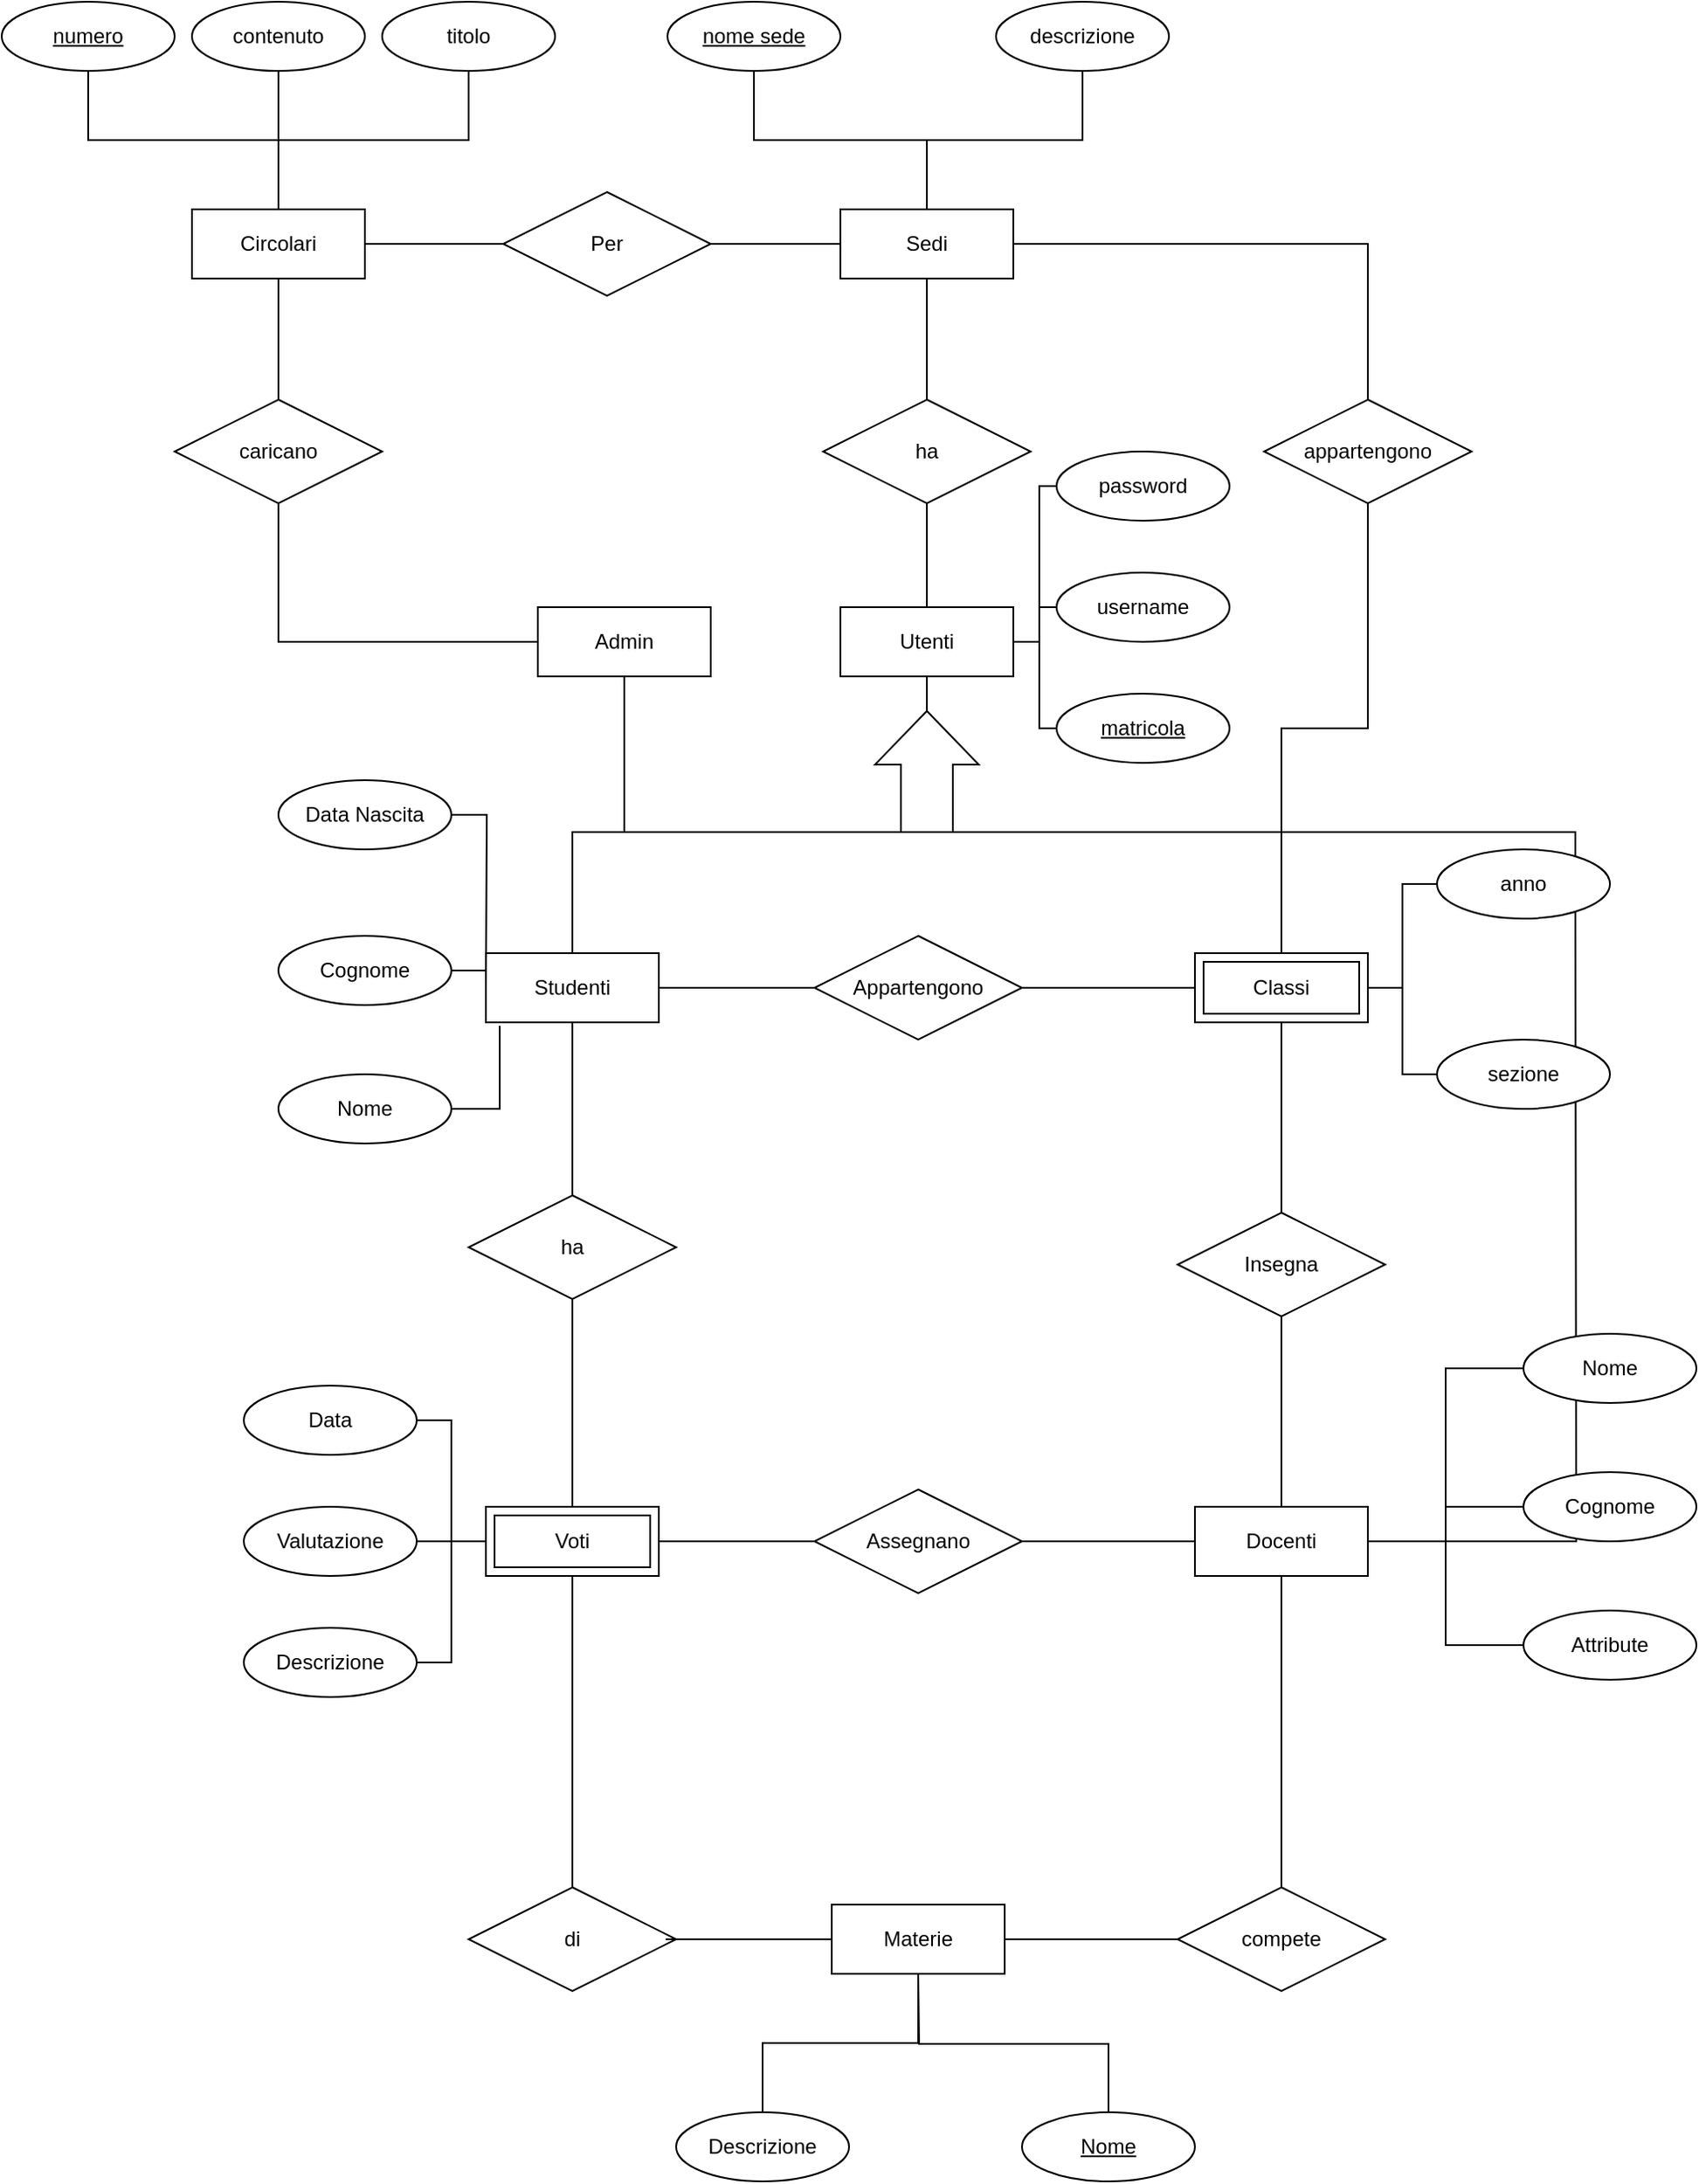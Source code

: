 <mxfile version="14.5.10" type="device"><diagram id="R2lEEEUBdFMjLlhIrx00" name="Page-1"><mxGraphModel dx="2568" dy="2062" grid="1" gridSize="10" guides="1" tooltips="1" connect="1" arrows="1" fold="1" page="1" pageScale="1" pageWidth="850" pageHeight="1100" math="0" shadow="0" extFonts="Permanent Marker^https://fonts.googleapis.com/css?family=Permanent+Marker"><root><mxCell id="0"/><mxCell id="1" parent="0"/><mxCell id="u5RsJrl81o9TGWj8ofD9-92" style="edgeStyle=orthogonalEdgeStyle;rounded=0;orthogonalLoop=1;jettySize=auto;html=1;exitX=0.5;exitY=1;exitDx=0;exitDy=0;entryX=1;entryY=0.5;entryDx=0;entryDy=0;entryPerimeter=0;endArrow=none;endFill=0;" parent="1" source="u5RsJrl81o9TGWj8ofD9-45" target="u5RsJrl81o9TGWj8ofD9-91" edge="1"><mxGeometry relative="1" as="geometry"/></mxCell><mxCell id="HZ6vyrUgXhkD_WY-wSy1-27" style="edgeStyle=orthogonalEdgeStyle;rounded=0;orthogonalLoop=1;jettySize=auto;html=1;exitX=1;exitY=0.5;exitDx=0;exitDy=0;entryX=0;entryY=0.5;entryDx=0;entryDy=0;endArrow=none;endFill=0;" edge="1" parent="1" source="u5RsJrl81o9TGWj8ofD9-45" target="u5RsJrl81o9TGWj8ofD9-46"><mxGeometry relative="1" as="geometry"><Array as="points"><mxPoint x="460" y="150"/><mxPoint x="460" y="60"/></Array></mxGeometry></mxCell><mxCell id="HZ6vyrUgXhkD_WY-wSy1-28" style="edgeStyle=orthogonalEdgeStyle;rounded=0;orthogonalLoop=1;jettySize=auto;html=1;exitX=1;exitY=0.5;exitDx=0;exitDy=0;endArrow=none;endFill=0;" edge="1" parent="1" source="u5RsJrl81o9TGWj8ofD9-45"><mxGeometry relative="1" as="geometry"><mxPoint x="460" y="130" as="targetPoint"/></mxGeometry></mxCell><mxCell id="HZ6vyrUgXhkD_WY-wSy1-29" style="edgeStyle=orthogonalEdgeStyle;rounded=0;orthogonalLoop=1;jettySize=auto;html=1;exitX=1;exitY=0.5;exitDx=0;exitDy=0;entryX=0;entryY=0.5;entryDx=0;entryDy=0;endArrow=none;endFill=0;" edge="1" parent="1" source="u5RsJrl81o9TGWj8ofD9-45" target="u5RsJrl81o9TGWj8ofD9-48"><mxGeometry relative="1" as="geometry"><Array as="points"><mxPoint x="460" y="150"/><mxPoint x="460" y="200"/></Array></mxGeometry></mxCell><mxCell id="u5RsJrl81o9TGWj8ofD9-45" value="Utenti" style="whiteSpace=wrap;html=1;align=center;" parent="1" vertex="1"><mxGeometry x="345" y="130" width="100" height="40" as="geometry"/></mxCell><mxCell id="u5RsJrl81o9TGWj8ofD9-46" value="password" style="ellipse;whiteSpace=wrap;html=1;align=center;" parent="1" vertex="1"><mxGeometry x="470" y="40" width="100" height="40" as="geometry"/></mxCell><mxCell id="HZ6vyrUgXhkD_WY-wSy1-43" style="edgeStyle=orthogonalEdgeStyle;rounded=0;orthogonalLoop=1;jettySize=auto;html=1;exitX=0;exitY=0.5;exitDx=0;exitDy=0;endArrow=none;endFill=0;" edge="1" parent="1" source="u5RsJrl81o9TGWj8ofD9-47"><mxGeometry relative="1" as="geometry"><mxPoint x="460" y="130" as="targetPoint"/></mxGeometry></mxCell><mxCell id="u5RsJrl81o9TGWj8ofD9-47" value="username" style="ellipse;whiteSpace=wrap;html=1;align=center;" parent="1" vertex="1"><mxGeometry x="470" y="110" width="100" height="40" as="geometry"/></mxCell><mxCell id="u5RsJrl81o9TGWj8ofD9-48" value="matricola" style="ellipse;whiteSpace=wrap;html=1;align=center;fontStyle=4;" parent="1" vertex="1"><mxGeometry x="470" y="180" width="100" height="40" as="geometry"/></mxCell><mxCell id="u5RsJrl81o9TGWj8ofD9-53" value="Studenti" style="whiteSpace=wrap;html=1;align=center;" parent="1" vertex="1"><mxGeometry x="140" y="330" width="100" height="40" as="geometry"/></mxCell><mxCell id="u5RsJrl81o9TGWj8ofD9-66" style="edgeStyle=orthogonalEdgeStyle;rounded=0;orthogonalLoop=1;jettySize=auto;html=1;exitX=0;exitY=0.5;exitDx=0;exitDy=0;endArrow=none;endFill=0;" parent="1" source="u5RsJrl81o9TGWj8ofD9-59" target="u5RsJrl81o9TGWj8ofD9-53" edge="1"><mxGeometry relative="1" as="geometry"/></mxCell><mxCell id="u5RsJrl81o9TGWj8ofD9-68" style="edgeStyle=orthogonalEdgeStyle;rounded=0;orthogonalLoop=1;jettySize=auto;html=1;exitX=1;exitY=0.5;exitDx=0;exitDy=0;entryX=0;entryY=0.5;entryDx=0;entryDy=0;endArrow=none;endFill=0;" parent="1" source="u5RsJrl81o9TGWj8ofD9-59" target="u5RsJrl81o9TGWj8ofD9-67" edge="1"><mxGeometry relative="1" as="geometry"/></mxCell><mxCell id="u5RsJrl81o9TGWj8ofD9-59" value="Appartengono" style="shape=rhombus;perimeter=rhombusPerimeter;whiteSpace=wrap;html=1;align=center;" parent="1" vertex="1"><mxGeometry x="330" y="320" width="120" height="60" as="geometry"/></mxCell><mxCell id="u5RsJrl81o9TGWj8ofD9-107" style="edgeStyle=orthogonalEdgeStyle;rounded=0;orthogonalLoop=1;jettySize=auto;html=1;exitX=1;exitY=0.5;exitDx=0;exitDy=0;entryX=0;entryY=0.5;entryDx=0;entryDy=0;endArrow=none;endFill=0;" parent="1" source="u5RsJrl81o9TGWj8ofD9-67" target="u5RsJrl81o9TGWj8ofD9-106" edge="1"><mxGeometry relative="1" as="geometry"/></mxCell><mxCell id="u5RsJrl81o9TGWj8ofD9-67" value="Classi" style="shape=ext;margin=3;double=1;whiteSpace=wrap;html=1;align=center;" parent="1" vertex="1"><mxGeometry x="550" y="330" width="100" height="40" as="geometry"/></mxCell><mxCell id="u5RsJrl81o9TGWj8ofD9-75" style="edgeStyle=orthogonalEdgeStyle;rounded=0;orthogonalLoop=1;jettySize=auto;html=1;exitX=0;exitY=0.5;exitDx=0;exitDy=0;endArrow=none;endFill=0;" parent="1" source="u5RsJrl81o9TGWj8ofD9-69" target="u5RsJrl81o9TGWj8ofD9-74" edge="1"><mxGeometry relative="1" as="geometry"/></mxCell><mxCell id="u5RsJrl81o9TGWj8ofD9-95" style="edgeStyle=orthogonalEdgeStyle;rounded=0;orthogonalLoop=1;jettySize=auto;html=1;exitX=1;exitY=0.5;exitDx=0;exitDy=0;endArrow=none;endFill=0;" parent="1" source="u5RsJrl81o9TGWj8ofD9-69" edge="1"><mxGeometry relative="1" as="geometry"><mxPoint x="770" y="290" as="targetPoint"/></mxGeometry></mxCell><mxCell id="u5RsJrl81o9TGWj8ofD9-69" value="Docenti" style="whiteSpace=wrap;html=1;align=center;" parent="1" vertex="1"><mxGeometry x="550" y="650" width="100" height="40" as="geometry"/></mxCell><mxCell id="u5RsJrl81o9TGWj8ofD9-72" style="edgeStyle=orthogonalEdgeStyle;rounded=0;orthogonalLoop=1;jettySize=auto;html=1;exitX=0.5;exitY=1;exitDx=0;exitDy=0;entryX=0.5;entryY=0;entryDx=0;entryDy=0;endArrow=none;endFill=0;" parent="1" source="u5RsJrl81o9TGWj8ofD9-71" target="u5RsJrl81o9TGWj8ofD9-69" edge="1"><mxGeometry relative="1" as="geometry"/></mxCell><mxCell id="u5RsJrl81o9TGWj8ofD9-73" style="edgeStyle=orthogonalEdgeStyle;rounded=0;orthogonalLoop=1;jettySize=auto;html=1;exitX=0.5;exitY=0;exitDx=0;exitDy=0;entryX=0.5;entryY=1;entryDx=0;entryDy=0;endArrow=none;endFill=0;" parent="1" source="u5RsJrl81o9TGWj8ofD9-71" target="u5RsJrl81o9TGWj8ofD9-67" edge="1"><mxGeometry relative="1" as="geometry"/></mxCell><mxCell id="u5RsJrl81o9TGWj8ofD9-71" value="Insegna" style="shape=rhombus;perimeter=rhombusPerimeter;whiteSpace=wrap;html=1;align=center;" parent="1" vertex="1"><mxGeometry x="540" y="480" width="120" height="60" as="geometry"/></mxCell><mxCell id="u5RsJrl81o9TGWj8ofD9-79" style="edgeStyle=orthogonalEdgeStyle;rounded=0;orthogonalLoop=1;jettySize=auto;html=1;exitX=0;exitY=0.5;exitDx=0;exitDy=0;entryX=1;entryY=0.5;entryDx=0;entryDy=0;endArrow=none;endFill=0;" parent="1" source="u5RsJrl81o9TGWj8ofD9-74" target="u5RsJrl81o9TGWj8ofD9-78" edge="1"><mxGeometry relative="1" as="geometry"/></mxCell><mxCell id="u5RsJrl81o9TGWj8ofD9-74" value="Assegnano" style="shape=rhombus;perimeter=rhombusPerimeter;whiteSpace=wrap;html=1;align=center;" parent="1" vertex="1"><mxGeometry x="330" y="640" width="120" height="60" as="geometry"/></mxCell><mxCell id="u5RsJrl81o9TGWj8ofD9-78" value="Voti" style="shape=ext;margin=3;double=1;whiteSpace=wrap;html=1;align=center;" parent="1" vertex="1"><mxGeometry x="140" y="650" width="100" height="40" as="geometry"/></mxCell><mxCell id="u5RsJrl81o9TGWj8ofD9-81" style="edgeStyle=orthogonalEdgeStyle;rounded=0;orthogonalLoop=1;jettySize=auto;html=1;exitX=0.5;exitY=0;exitDx=0;exitDy=0;entryX=0.5;entryY=1;entryDx=0;entryDy=0;endArrow=none;endFill=0;" parent="1" source="u5RsJrl81o9TGWj8ofD9-80" target="u5RsJrl81o9TGWj8ofD9-53" edge="1"><mxGeometry relative="1" as="geometry"/></mxCell><mxCell id="u5RsJrl81o9TGWj8ofD9-82" style="edgeStyle=orthogonalEdgeStyle;rounded=0;orthogonalLoop=1;jettySize=auto;html=1;exitX=0.5;exitY=1;exitDx=0;exitDy=0;entryX=0.5;entryY=0;entryDx=0;entryDy=0;endArrow=none;endFill=0;" parent="1" source="u5RsJrl81o9TGWj8ofD9-80" target="u5RsJrl81o9TGWj8ofD9-78" edge="1"><mxGeometry relative="1" as="geometry"/></mxCell><mxCell id="u5RsJrl81o9TGWj8ofD9-80" value="ha" style="shape=rhombus;perimeter=rhombusPerimeter;whiteSpace=wrap;html=1;align=center;" parent="1" vertex="1"><mxGeometry x="130" y="470" width="120" height="60" as="geometry"/></mxCell><mxCell id="u5RsJrl81o9TGWj8ofD9-85" style="edgeStyle=orthogonalEdgeStyle;rounded=0;orthogonalLoop=1;jettySize=auto;html=1;exitX=0.5;exitY=0;exitDx=0;exitDy=0;entryX=0.5;entryY=1;entryDx=0;entryDy=0;endArrow=none;endFill=0;" parent="1" source="u5RsJrl81o9TGWj8ofD9-83" target="u5RsJrl81o9TGWj8ofD9-78" edge="1"><mxGeometry relative="1" as="geometry"/></mxCell><mxCell id="u5RsJrl81o9TGWj8ofD9-83" value="di" style="shape=rhombus;perimeter=rhombusPerimeter;whiteSpace=wrap;html=1;align=center;" parent="1" vertex="1"><mxGeometry x="130" y="870" width="120" height="60" as="geometry"/></mxCell><mxCell id="u5RsJrl81o9TGWj8ofD9-87" style="edgeStyle=orthogonalEdgeStyle;rounded=0;orthogonalLoop=1;jettySize=auto;html=1;exitX=0;exitY=0.5;exitDx=0;exitDy=0;entryX=0.95;entryY=0.5;entryDx=0;entryDy=0;entryPerimeter=0;endArrow=none;endFill=0;" parent="1" source="u5RsJrl81o9TGWj8ofD9-86" target="u5RsJrl81o9TGWj8ofD9-83" edge="1"><mxGeometry relative="1" as="geometry"/></mxCell><mxCell id="u5RsJrl81o9TGWj8ofD9-86" value="Materie" style="whiteSpace=wrap;html=1;align=center;" parent="1" vertex="1"><mxGeometry x="340" y="880" width="100" height="40" as="geometry"/></mxCell><mxCell id="u5RsJrl81o9TGWj8ofD9-89" style="edgeStyle=orthogonalEdgeStyle;rounded=0;orthogonalLoop=1;jettySize=auto;html=1;exitX=0.5;exitY=0;exitDx=0;exitDy=0;entryX=0.5;entryY=1;entryDx=0;entryDy=0;endArrow=none;endFill=0;" parent="1" source="u5RsJrl81o9TGWj8ofD9-88" target="u5RsJrl81o9TGWj8ofD9-69" edge="1"><mxGeometry relative="1" as="geometry"/></mxCell><mxCell id="u5RsJrl81o9TGWj8ofD9-90" style="edgeStyle=orthogonalEdgeStyle;rounded=0;orthogonalLoop=1;jettySize=auto;html=1;exitX=0;exitY=0.5;exitDx=0;exitDy=0;endArrow=none;endFill=0;" parent="1" source="u5RsJrl81o9TGWj8ofD9-88" target="u5RsJrl81o9TGWj8ofD9-86" edge="1"><mxGeometry relative="1" as="geometry"/></mxCell><mxCell id="u5RsJrl81o9TGWj8ofD9-88" value="compete" style="shape=rhombus;perimeter=rhombusPerimeter;whiteSpace=wrap;html=1;align=center;" parent="1" vertex="1"><mxGeometry x="540" y="870" width="120" height="60" as="geometry"/></mxCell><mxCell id="u5RsJrl81o9TGWj8ofD9-93" style="edgeStyle=orthogonalEdgeStyle;rounded=0;orthogonalLoop=1;jettySize=auto;html=1;exitX=0;exitY=0;exitDx=0;exitDy=15;exitPerimeter=0;endArrow=none;endFill=0;" parent="1" source="u5RsJrl81o9TGWj8ofD9-91" target="u5RsJrl81o9TGWj8ofD9-53" edge="1"><mxGeometry relative="1" as="geometry"><Array as="points"><mxPoint x="190" y="260"/></Array></mxGeometry></mxCell><mxCell id="u5RsJrl81o9TGWj8ofD9-94" style="edgeStyle=orthogonalEdgeStyle;rounded=0;orthogonalLoop=1;jettySize=auto;html=1;exitX=0;exitY=0;exitDx=0;exitDy=45;exitPerimeter=0;endArrow=none;endFill=0;" parent="1" source="u5RsJrl81o9TGWj8ofD9-91" edge="1"><mxGeometry relative="1" as="geometry"><mxPoint x="770" y="300" as="targetPoint"/><Array as="points"><mxPoint x="770" y="260"/></Array></mxGeometry></mxCell><mxCell id="u5RsJrl81o9TGWj8ofD9-91" value="" style="shape=singleArrow;direction=north;whiteSpace=wrap;html=1;arrowWidth=0.5;arrowSize=0.443;" parent="1" vertex="1"><mxGeometry x="365" y="190" width="60" height="70" as="geometry"/></mxCell><mxCell id="u5RsJrl81o9TGWj8ofD9-101" style="edgeStyle=orthogonalEdgeStyle;rounded=0;orthogonalLoop=1;jettySize=auto;html=1;exitX=1;exitY=0.5;exitDx=0;exitDy=0;endArrow=none;endFill=0;" parent="1" source="u5RsJrl81o9TGWj8ofD9-97" edge="1"><mxGeometry relative="1" as="geometry"><mxPoint x="140" y="350" as="targetPoint"/></mxGeometry></mxCell><mxCell id="u5RsJrl81o9TGWj8ofD9-97" value="Data Nascita" style="ellipse;whiteSpace=wrap;html=1;align=center;" parent="1" vertex="1"><mxGeometry x="20" y="230" width="100" height="40" as="geometry"/></mxCell><mxCell id="u5RsJrl81o9TGWj8ofD9-100" style="edgeStyle=orthogonalEdgeStyle;rounded=0;orthogonalLoop=1;jettySize=auto;html=1;exitX=1;exitY=0.5;exitDx=0;exitDy=0;endArrow=none;endFill=0;" parent="1" source="u5RsJrl81o9TGWj8ofD9-98" target="u5RsJrl81o9TGWj8ofD9-53" edge="1"><mxGeometry relative="1" as="geometry"/></mxCell><mxCell id="u5RsJrl81o9TGWj8ofD9-98" value="Cognome" style="ellipse;whiteSpace=wrap;html=1;align=center;" parent="1" vertex="1"><mxGeometry x="20" y="320" width="100" height="40" as="geometry"/></mxCell><mxCell id="u5RsJrl81o9TGWj8ofD9-102" style="edgeStyle=orthogonalEdgeStyle;rounded=0;orthogonalLoop=1;jettySize=auto;html=1;exitX=1;exitY=0.5;exitDx=0;exitDy=0;entryX=0.08;entryY=1.05;entryDx=0;entryDy=0;entryPerimeter=0;endArrow=none;endFill=0;" parent="1" source="u5RsJrl81o9TGWj8ofD9-99" target="u5RsJrl81o9TGWj8ofD9-53" edge="1"><mxGeometry relative="1" as="geometry"/></mxCell><mxCell id="u5RsJrl81o9TGWj8ofD9-99" value="Nome" style="ellipse;whiteSpace=wrap;html=1;align=center;" parent="1" vertex="1"><mxGeometry x="20" y="400" width="100" height="40" as="geometry"/></mxCell><mxCell id="u5RsJrl81o9TGWj8ofD9-104" style="edgeStyle=orthogonalEdgeStyle;rounded=0;orthogonalLoop=1;jettySize=auto;html=1;exitX=0;exitY=0.5;exitDx=0;exitDy=0;entryX=1;entryY=0.5;entryDx=0;entryDy=0;endArrow=none;endFill=0;" parent="1" source="u5RsJrl81o9TGWj8ofD9-103" target="u5RsJrl81o9TGWj8ofD9-67" edge="1"><mxGeometry relative="1" as="geometry"/></mxCell><mxCell id="u5RsJrl81o9TGWj8ofD9-103" value="anno" style="ellipse;whiteSpace=wrap;html=1;align=center;" parent="1" vertex="1"><mxGeometry x="690" y="270" width="100" height="40" as="geometry"/></mxCell><mxCell id="u5RsJrl81o9TGWj8ofD9-106" value="sezione" style="ellipse;whiteSpace=wrap;html=1;align=center;" parent="1" vertex="1"><mxGeometry x="690" y="380" width="100" height="40" as="geometry"/></mxCell><mxCell id="u5RsJrl81o9TGWj8ofD9-113" style="edgeStyle=orthogonalEdgeStyle;rounded=0;orthogonalLoop=1;jettySize=auto;html=1;exitX=0;exitY=0.5;exitDx=0;exitDy=0;entryX=1;entryY=0.5;entryDx=0;entryDy=0;endArrow=none;endFill=0;" parent="1" source="u5RsJrl81o9TGWj8ofD9-108" target="u5RsJrl81o9TGWj8ofD9-69" edge="1"><mxGeometry relative="1" as="geometry"/></mxCell><mxCell id="u5RsJrl81o9TGWj8ofD9-108" value="Nome" style="ellipse;whiteSpace=wrap;html=1;align=center;" parent="1" vertex="1"><mxGeometry x="740" y="550" width="100" height="40" as="geometry"/></mxCell><mxCell id="u5RsJrl81o9TGWj8ofD9-114" style="edgeStyle=orthogonalEdgeStyle;rounded=0;orthogonalLoop=1;jettySize=auto;html=1;exitX=0;exitY=0.5;exitDx=0;exitDy=0;entryX=1;entryY=0.5;entryDx=0;entryDy=0;endArrow=none;endFill=0;" parent="1" source="u5RsJrl81o9TGWj8ofD9-110" target="u5RsJrl81o9TGWj8ofD9-69" edge="1"><mxGeometry relative="1" as="geometry"/></mxCell><mxCell id="u5RsJrl81o9TGWj8ofD9-110" value="Cognome" style="ellipse;whiteSpace=wrap;html=1;align=center;" parent="1" vertex="1"><mxGeometry x="740" y="630" width="100" height="40" as="geometry"/></mxCell><mxCell id="u5RsJrl81o9TGWj8ofD9-115" style="edgeStyle=orthogonalEdgeStyle;rounded=0;orthogonalLoop=1;jettySize=auto;html=1;exitX=0;exitY=0.5;exitDx=0;exitDy=0;entryX=1;entryY=0.5;entryDx=0;entryDy=0;endArrow=none;endFill=0;" parent="1" source="u5RsJrl81o9TGWj8ofD9-112" target="u5RsJrl81o9TGWj8ofD9-69" edge="1"><mxGeometry relative="1" as="geometry"/></mxCell><mxCell id="u5RsJrl81o9TGWj8ofD9-112" value="Attribute" style="ellipse;whiteSpace=wrap;html=1;align=center;" parent="1" vertex="1"><mxGeometry x="740" y="710" width="100" height="40" as="geometry"/></mxCell><mxCell id="u5RsJrl81o9TGWj8ofD9-119" style="edgeStyle=orthogonalEdgeStyle;rounded=0;orthogonalLoop=1;jettySize=auto;html=1;exitX=1;exitY=0.5;exitDx=0;exitDy=0;entryX=0;entryY=0.5;entryDx=0;entryDy=0;endArrow=none;endFill=0;" parent="1" source="u5RsJrl81o9TGWj8ofD9-116" target="u5RsJrl81o9TGWj8ofD9-78" edge="1"><mxGeometry relative="1" as="geometry"/></mxCell><mxCell id="u5RsJrl81o9TGWj8ofD9-116" value="Data" style="ellipse;whiteSpace=wrap;html=1;align=center;" parent="1" vertex="1"><mxGeometry y="580" width="100" height="40" as="geometry"/></mxCell><mxCell id="u5RsJrl81o9TGWj8ofD9-120" style="edgeStyle=orthogonalEdgeStyle;rounded=0;orthogonalLoop=1;jettySize=auto;html=1;exitX=1;exitY=0.5;exitDx=0;exitDy=0;endArrow=none;endFill=0;" parent="1" source="u5RsJrl81o9TGWj8ofD9-117" target="u5RsJrl81o9TGWj8ofD9-78" edge="1"><mxGeometry relative="1" as="geometry"/></mxCell><mxCell id="u5RsJrl81o9TGWj8ofD9-117" value="Valutazione" style="ellipse;whiteSpace=wrap;html=1;align=center;" parent="1" vertex="1"><mxGeometry y="650" width="100" height="40" as="geometry"/></mxCell><mxCell id="u5RsJrl81o9TGWj8ofD9-121" style="edgeStyle=orthogonalEdgeStyle;rounded=0;orthogonalLoop=1;jettySize=auto;html=1;exitX=1;exitY=0.5;exitDx=0;exitDy=0;entryX=0;entryY=0.5;entryDx=0;entryDy=0;endArrow=none;endFill=0;" parent="1" source="u5RsJrl81o9TGWj8ofD9-118" target="u5RsJrl81o9TGWj8ofD9-78" edge="1"><mxGeometry relative="1" as="geometry"/></mxCell><mxCell id="u5RsJrl81o9TGWj8ofD9-118" value="Descrizione" style="ellipse;whiteSpace=wrap;html=1;align=center;" parent="1" vertex="1"><mxGeometry y="720" width="100" height="40" as="geometry"/></mxCell><mxCell id="u5RsJrl81o9TGWj8ofD9-123" style="edgeStyle=orthogonalEdgeStyle;rounded=0;orthogonalLoop=1;jettySize=auto;html=1;exitX=0.5;exitY=0;exitDx=0;exitDy=0;entryX=0.5;entryY=1;entryDx=0;entryDy=0;endArrow=none;endFill=0;" parent="1" source="u5RsJrl81o9TGWj8ofD9-122" target="u5RsJrl81o9TGWj8ofD9-86" edge="1"><mxGeometry relative="1" as="geometry"/></mxCell><mxCell id="u5RsJrl81o9TGWj8ofD9-122" value="Descrizione" style="ellipse;whiteSpace=wrap;html=1;align=center;" parent="1" vertex="1"><mxGeometry x="250" y="1000" width="100" height="40" as="geometry"/></mxCell><mxCell id="u5RsJrl81o9TGWj8ofD9-126" style="edgeStyle=orthogonalEdgeStyle;rounded=0;orthogonalLoop=1;jettySize=auto;html=1;exitX=0.5;exitY=0;exitDx=0;exitDy=0;endArrow=none;endFill=0;" parent="1" source="u5RsJrl81o9TGWj8ofD9-125" edge="1"><mxGeometry relative="1" as="geometry"><mxPoint x="390" y="920" as="targetPoint"/></mxGeometry></mxCell><mxCell id="u5RsJrl81o9TGWj8ofD9-125" value="Nome" style="ellipse;whiteSpace=wrap;html=1;align=center;fontStyle=4;" parent="1" vertex="1"><mxGeometry x="450" y="1000" width="100" height="40" as="geometry"/></mxCell><mxCell id="HZ6vyrUgXhkD_WY-wSy1-26" style="edgeStyle=orthogonalEdgeStyle;rounded=0;orthogonalLoop=1;jettySize=auto;html=1;exitX=0.5;exitY=1;exitDx=0;exitDy=0;entryX=0.5;entryY=0;entryDx=0;entryDy=0;endArrow=none;endFill=0;" edge="1" parent="1" source="HZ6vyrUgXhkD_WY-wSy1-5" target="HZ6vyrUgXhkD_WY-wSy1-18"><mxGeometry relative="1" as="geometry"/></mxCell><mxCell id="HZ6vyrUgXhkD_WY-wSy1-45" style="edgeStyle=orthogonalEdgeStyle;rounded=0;orthogonalLoop=1;jettySize=auto;html=1;exitX=1;exitY=0.5;exitDx=0;exitDy=0;entryX=0.5;entryY=0;entryDx=0;entryDy=0;endArrow=none;endFill=0;" edge="1" parent="1" source="HZ6vyrUgXhkD_WY-wSy1-5" target="HZ6vyrUgXhkD_WY-wSy1-44"><mxGeometry relative="1" as="geometry"/></mxCell><mxCell id="HZ6vyrUgXhkD_WY-wSy1-5" value="Sedi" style="whiteSpace=wrap;html=1;align=center;" vertex="1" parent="1"><mxGeometry x="345" y="-100" width="100" height="40" as="geometry"/></mxCell><mxCell id="HZ6vyrUgXhkD_WY-wSy1-7" style="edgeStyle=orthogonalEdgeStyle;rounded=0;orthogonalLoop=1;jettySize=auto;html=1;exitX=0.5;exitY=1;exitDx=0;exitDy=0;endArrow=none;endFill=0;entryX=0.5;entryY=0;entryDx=0;entryDy=0;" edge="1" parent="1" source="HZ6vyrUgXhkD_WY-wSy1-6" target="HZ6vyrUgXhkD_WY-wSy1-5"><mxGeometry relative="1" as="geometry"><mxPoint x="375" y="-130" as="targetPoint"/></mxGeometry></mxCell><mxCell id="HZ6vyrUgXhkD_WY-wSy1-6" value="nome sede" style="ellipse;whiteSpace=wrap;html=1;align=center;fontStyle=4;" vertex="1" parent="1"><mxGeometry x="245" y="-220" width="100" height="40" as="geometry"/></mxCell><mxCell id="HZ6vyrUgXhkD_WY-wSy1-9" style="edgeStyle=orthogonalEdgeStyle;rounded=0;orthogonalLoop=1;jettySize=auto;html=1;exitX=0.5;exitY=1;exitDx=0;exitDy=0;entryX=0.5;entryY=0;entryDx=0;entryDy=0;endArrow=none;endFill=0;" edge="1" parent="1" source="HZ6vyrUgXhkD_WY-wSy1-8" target="HZ6vyrUgXhkD_WY-wSy1-5"><mxGeometry relative="1" as="geometry"/></mxCell><mxCell id="HZ6vyrUgXhkD_WY-wSy1-8" value="descrizione" style="ellipse;whiteSpace=wrap;html=1;align=center;" vertex="1" parent="1"><mxGeometry x="435" y="-220" width="100" height="40" as="geometry"/></mxCell><mxCell id="HZ6vyrUgXhkD_WY-wSy1-20" style="edgeStyle=orthogonalEdgeStyle;rounded=0;orthogonalLoop=1;jettySize=auto;html=1;exitX=0.5;exitY=1;exitDx=0;exitDy=0;endArrow=none;endFill=0;" edge="1" parent="1" source="HZ6vyrUgXhkD_WY-wSy1-18" target="u5RsJrl81o9TGWj8ofD9-45"><mxGeometry relative="1" as="geometry"/></mxCell><mxCell id="HZ6vyrUgXhkD_WY-wSy1-18" value="ha" style="shape=rhombus;perimeter=rhombusPerimeter;whiteSpace=wrap;html=1;align=center;" vertex="1" parent="1"><mxGeometry x="335" y="10" width="120" height="60" as="geometry"/></mxCell><mxCell id="HZ6vyrUgXhkD_WY-wSy1-33" style="edgeStyle=orthogonalEdgeStyle;rounded=0;orthogonalLoop=1;jettySize=auto;html=1;exitX=0.5;exitY=1;exitDx=0;exitDy=0;endArrow=none;endFill=0;" edge="1" parent="1" source="HZ6vyrUgXhkD_WY-wSy1-30"><mxGeometry relative="1" as="geometry"><mxPoint x="220" y="260" as="targetPoint"/></mxGeometry></mxCell><mxCell id="HZ6vyrUgXhkD_WY-wSy1-30" value="Admin" style="whiteSpace=wrap;html=1;align=center;" vertex="1" parent="1"><mxGeometry x="170" y="130" width="100" height="40" as="geometry"/></mxCell><mxCell id="HZ6vyrUgXhkD_WY-wSy1-36" style="edgeStyle=orthogonalEdgeStyle;rounded=0;orthogonalLoop=1;jettySize=auto;html=1;exitX=0.5;exitY=1;exitDx=0;exitDy=0;entryX=0;entryY=0.5;entryDx=0;entryDy=0;endArrow=none;endFill=0;" edge="1" parent="1" source="HZ6vyrUgXhkD_WY-wSy1-34" target="HZ6vyrUgXhkD_WY-wSy1-30"><mxGeometry relative="1" as="geometry"/></mxCell><mxCell id="HZ6vyrUgXhkD_WY-wSy1-39" style="edgeStyle=orthogonalEdgeStyle;rounded=0;orthogonalLoop=1;jettySize=auto;html=1;exitX=0.5;exitY=0;exitDx=0;exitDy=0;entryX=0.5;entryY=1;entryDx=0;entryDy=0;endArrow=none;endFill=0;" edge="1" parent="1" source="HZ6vyrUgXhkD_WY-wSy1-34" target="HZ6vyrUgXhkD_WY-wSy1-35"><mxGeometry relative="1" as="geometry"/></mxCell><mxCell id="HZ6vyrUgXhkD_WY-wSy1-34" value="caricano" style="shape=rhombus;perimeter=rhombusPerimeter;whiteSpace=wrap;html=1;align=center;" vertex="1" parent="1"><mxGeometry x="-40" y="10" width="120" height="60" as="geometry"/></mxCell><mxCell id="HZ6vyrUgXhkD_WY-wSy1-41" style="edgeStyle=orthogonalEdgeStyle;rounded=0;orthogonalLoop=1;jettySize=auto;html=1;exitX=1;exitY=0.5;exitDx=0;exitDy=0;entryX=0;entryY=0.5;entryDx=0;entryDy=0;endArrow=none;endFill=0;" edge="1" parent="1" source="HZ6vyrUgXhkD_WY-wSy1-35" target="HZ6vyrUgXhkD_WY-wSy1-40"><mxGeometry relative="1" as="geometry"/></mxCell><mxCell id="HZ6vyrUgXhkD_WY-wSy1-35" value="Circolari" style="whiteSpace=wrap;html=1;align=center;" vertex="1" parent="1"><mxGeometry x="-30" y="-100" width="100" height="40" as="geometry"/></mxCell><mxCell id="HZ6vyrUgXhkD_WY-wSy1-37" style="edgeStyle=orthogonalEdgeStyle;rounded=0;orthogonalLoop=1;jettySize=auto;html=1;exitX=0.5;exitY=1;exitDx=0;exitDy=0;endArrow=none;endFill=0;" edge="1" parent="1" source="HZ6vyrUgXhkD_WY-wSy1-35" target="HZ6vyrUgXhkD_WY-wSy1-35"><mxGeometry relative="1" as="geometry"/></mxCell><mxCell id="HZ6vyrUgXhkD_WY-wSy1-42" style="edgeStyle=orthogonalEdgeStyle;rounded=0;orthogonalLoop=1;jettySize=auto;html=1;exitX=1;exitY=0.5;exitDx=0;exitDy=0;entryX=0;entryY=0.5;entryDx=0;entryDy=0;endArrow=none;endFill=0;" edge="1" parent="1" source="HZ6vyrUgXhkD_WY-wSy1-40" target="HZ6vyrUgXhkD_WY-wSy1-5"><mxGeometry relative="1" as="geometry"/></mxCell><mxCell id="HZ6vyrUgXhkD_WY-wSy1-40" value="Per" style="shape=rhombus;perimeter=rhombusPerimeter;whiteSpace=wrap;html=1;align=center;" vertex="1" parent="1"><mxGeometry x="150" y="-110" width="120" height="60" as="geometry"/></mxCell><mxCell id="HZ6vyrUgXhkD_WY-wSy1-46" style="edgeStyle=orthogonalEdgeStyle;rounded=0;orthogonalLoop=1;jettySize=auto;html=1;exitX=0.5;exitY=1;exitDx=0;exitDy=0;entryX=0.5;entryY=0;entryDx=0;entryDy=0;endArrow=none;endFill=0;" edge="1" parent="1" source="HZ6vyrUgXhkD_WY-wSy1-44" target="u5RsJrl81o9TGWj8ofD9-67"><mxGeometry relative="1" as="geometry"/></mxCell><mxCell id="HZ6vyrUgXhkD_WY-wSy1-44" value="appartengono" style="shape=rhombus;perimeter=rhombusPerimeter;whiteSpace=wrap;html=1;align=center;" vertex="1" parent="1"><mxGeometry x="590" y="10" width="120" height="60" as="geometry"/></mxCell><mxCell id="HZ6vyrUgXhkD_WY-wSy1-49" style="edgeStyle=orthogonalEdgeStyle;rounded=0;orthogonalLoop=1;jettySize=auto;html=1;exitX=0.5;exitY=1;exitDx=0;exitDy=0;endArrow=none;endFill=0;" edge="1" parent="1" source="HZ6vyrUgXhkD_WY-wSy1-48" target="HZ6vyrUgXhkD_WY-wSy1-35"><mxGeometry relative="1" as="geometry"/></mxCell><mxCell id="HZ6vyrUgXhkD_WY-wSy1-48" value="titolo" style="ellipse;whiteSpace=wrap;html=1;align=center;" vertex="1" parent="1"><mxGeometry x="80" y="-220" width="100" height="40" as="geometry"/></mxCell><mxCell id="HZ6vyrUgXhkD_WY-wSy1-51" style="edgeStyle=orthogonalEdgeStyle;rounded=0;orthogonalLoop=1;jettySize=auto;html=1;exitX=0.5;exitY=1;exitDx=0;exitDy=0;entryX=0.5;entryY=0;entryDx=0;entryDy=0;endArrow=none;endFill=0;" edge="1" parent="1" source="HZ6vyrUgXhkD_WY-wSy1-50" target="HZ6vyrUgXhkD_WY-wSy1-35"><mxGeometry relative="1" as="geometry"/></mxCell><mxCell id="HZ6vyrUgXhkD_WY-wSy1-50" value="contenuto" style="ellipse;whiteSpace=wrap;html=1;align=center;" vertex="1" parent="1"><mxGeometry x="-30" y="-220" width="100" height="40" as="geometry"/></mxCell><mxCell id="HZ6vyrUgXhkD_WY-wSy1-56" style="edgeStyle=orthogonalEdgeStyle;rounded=0;orthogonalLoop=1;jettySize=auto;html=1;exitX=0.5;exitY=1;exitDx=0;exitDy=0;entryX=0.5;entryY=0;entryDx=0;entryDy=0;endArrow=none;endFill=0;" edge="1" parent="1" source="HZ6vyrUgXhkD_WY-wSy1-55" target="HZ6vyrUgXhkD_WY-wSy1-35"><mxGeometry relative="1" as="geometry"/></mxCell><mxCell id="HZ6vyrUgXhkD_WY-wSy1-55" value="numero" style="ellipse;whiteSpace=wrap;html=1;align=center;fontStyle=4;" vertex="1" parent="1"><mxGeometry x="-140" y="-220" width="100" height="40" as="geometry"/></mxCell></root></mxGraphModel></diagram></mxfile>

